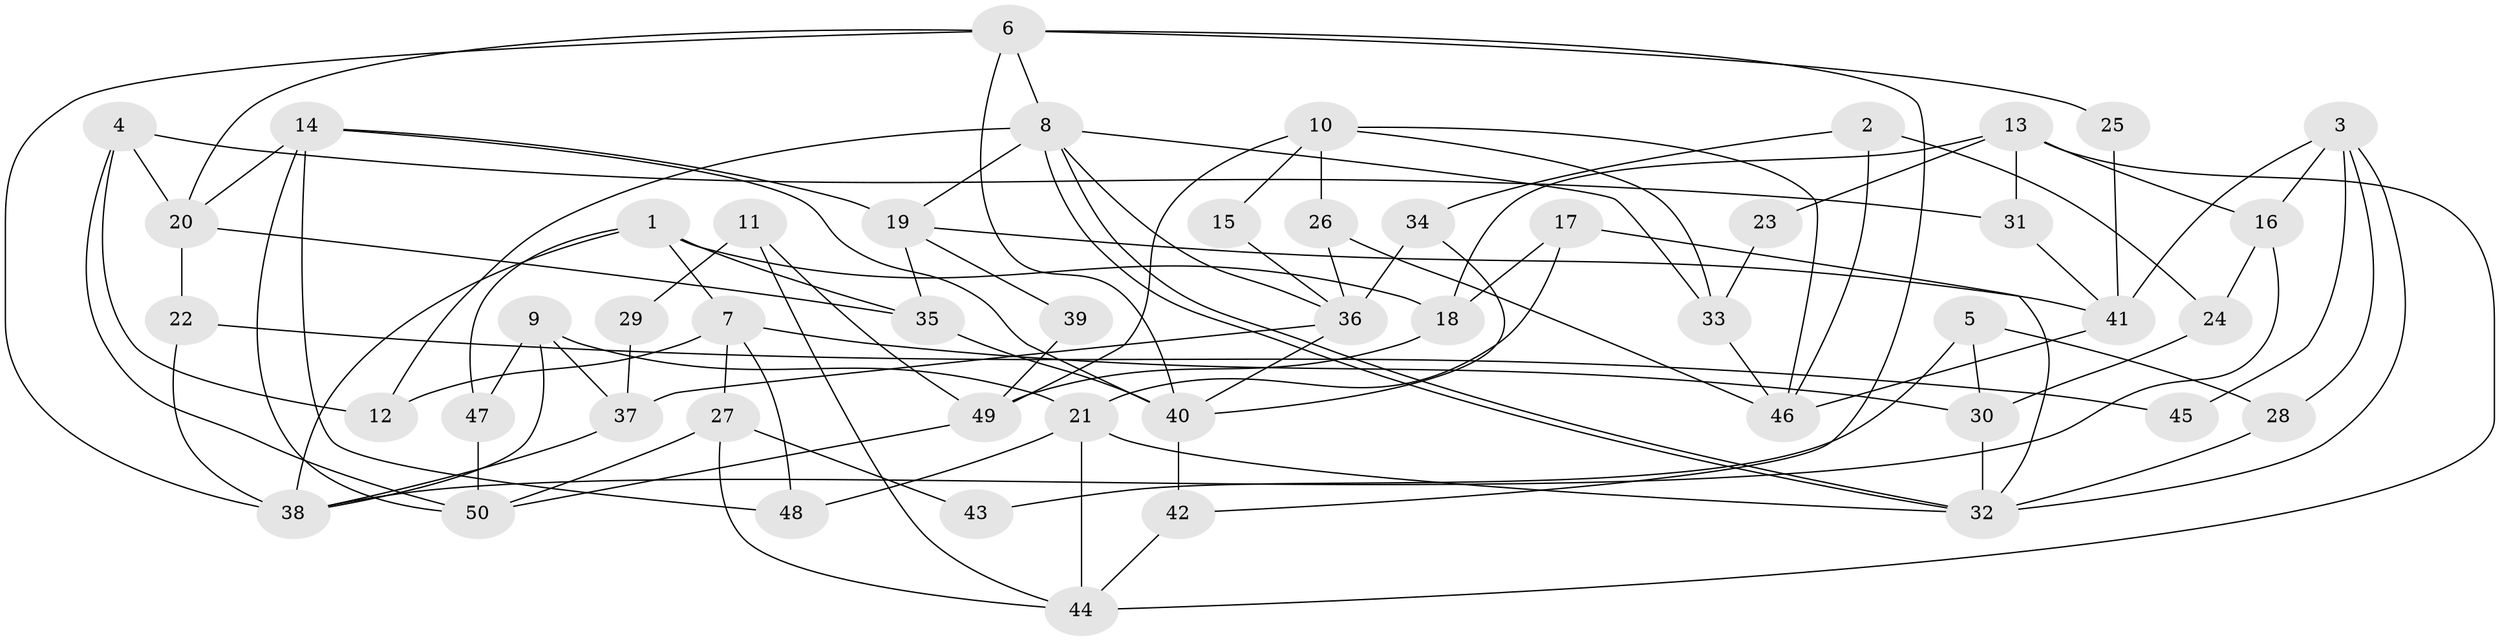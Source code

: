 // Generated by graph-tools (version 1.1) at 2025/36/03/09/25 02:36:16]
// undirected, 50 vertices, 100 edges
graph export_dot {
graph [start="1"]
  node [color=gray90,style=filled];
  1;
  2;
  3;
  4;
  5;
  6;
  7;
  8;
  9;
  10;
  11;
  12;
  13;
  14;
  15;
  16;
  17;
  18;
  19;
  20;
  21;
  22;
  23;
  24;
  25;
  26;
  27;
  28;
  29;
  30;
  31;
  32;
  33;
  34;
  35;
  36;
  37;
  38;
  39;
  40;
  41;
  42;
  43;
  44;
  45;
  46;
  47;
  48;
  49;
  50;
  1 -- 35;
  1 -- 38;
  1 -- 7;
  1 -- 18;
  1 -- 47;
  2 -- 34;
  2 -- 46;
  2 -- 24;
  3 -- 32;
  3 -- 41;
  3 -- 16;
  3 -- 28;
  3 -- 45;
  4 -- 50;
  4 -- 31;
  4 -- 12;
  4 -- 20;
  5 -- 28;
  5 -- 30;
  5 -- 43;
  6 -- 40;
  6 -- 8;
  6 -- 20;
  6 -- 25;
  6 -- 38;
  6 -- 42;
  7 -- 12;
  7 -- 27;
  7 -- 30;
  7 -- 48;
  8 -- 36;
  8 -- 32;
  8 -- 32;
  8 -- 12;
  8 -- 19;
  8 -- 33;
  9 -- 38;
  9 -- 47;
  9 -- 21;
  9 -- 37;
  10 -- 49;
  10 -- 33;
  10 -- 15;
  10 -- 26;
  10 -- 46;
  11 -- 49;
  11 -- 44;
  11 -- 29;
  13 -- 18;
  13 -- 16;
  13 -- 23;
  13 -- 31;
  13 -- 44;
  14 -- 20;
  14 -- 19;
  14 -- 40;
  14 -- 48;
  14 -- 50;
  15 -- 36;
  16 -- 24;
  16 -- 38;
  17 -- 21;
  17 -- 32;
  17 -- 18;
  18 -- 49;
  19 -- 35;
  19 -- 39;
  19 -- 41;
  20 -- 22;
  20 -- 35;
  21 -- 48;
  21 -- 32;
  21 -- 44;
  22 -- 38;
  22 -- 45;
  23 -- 33;
  24 -- 30;
  25 -- 41;
  26 -- 36;
  26 -- 46;
  27 -- 44;
  27 -- 43;
  27 -- 50;
  28 -- 32;
  29 -- 37;
  30 -- 32;
  31 -- 41;
  33 -- 46;
  34 -- 36;
  34 -- 40;
  35 -- 40;
  36 -- 40;
  36 -- 37;
  37 -- 38;
  39 -- 49;
  40 -- 42;
  41 -- 46;
  42 -- 44;
  47 -- 50;
  49 -- 50;
}
